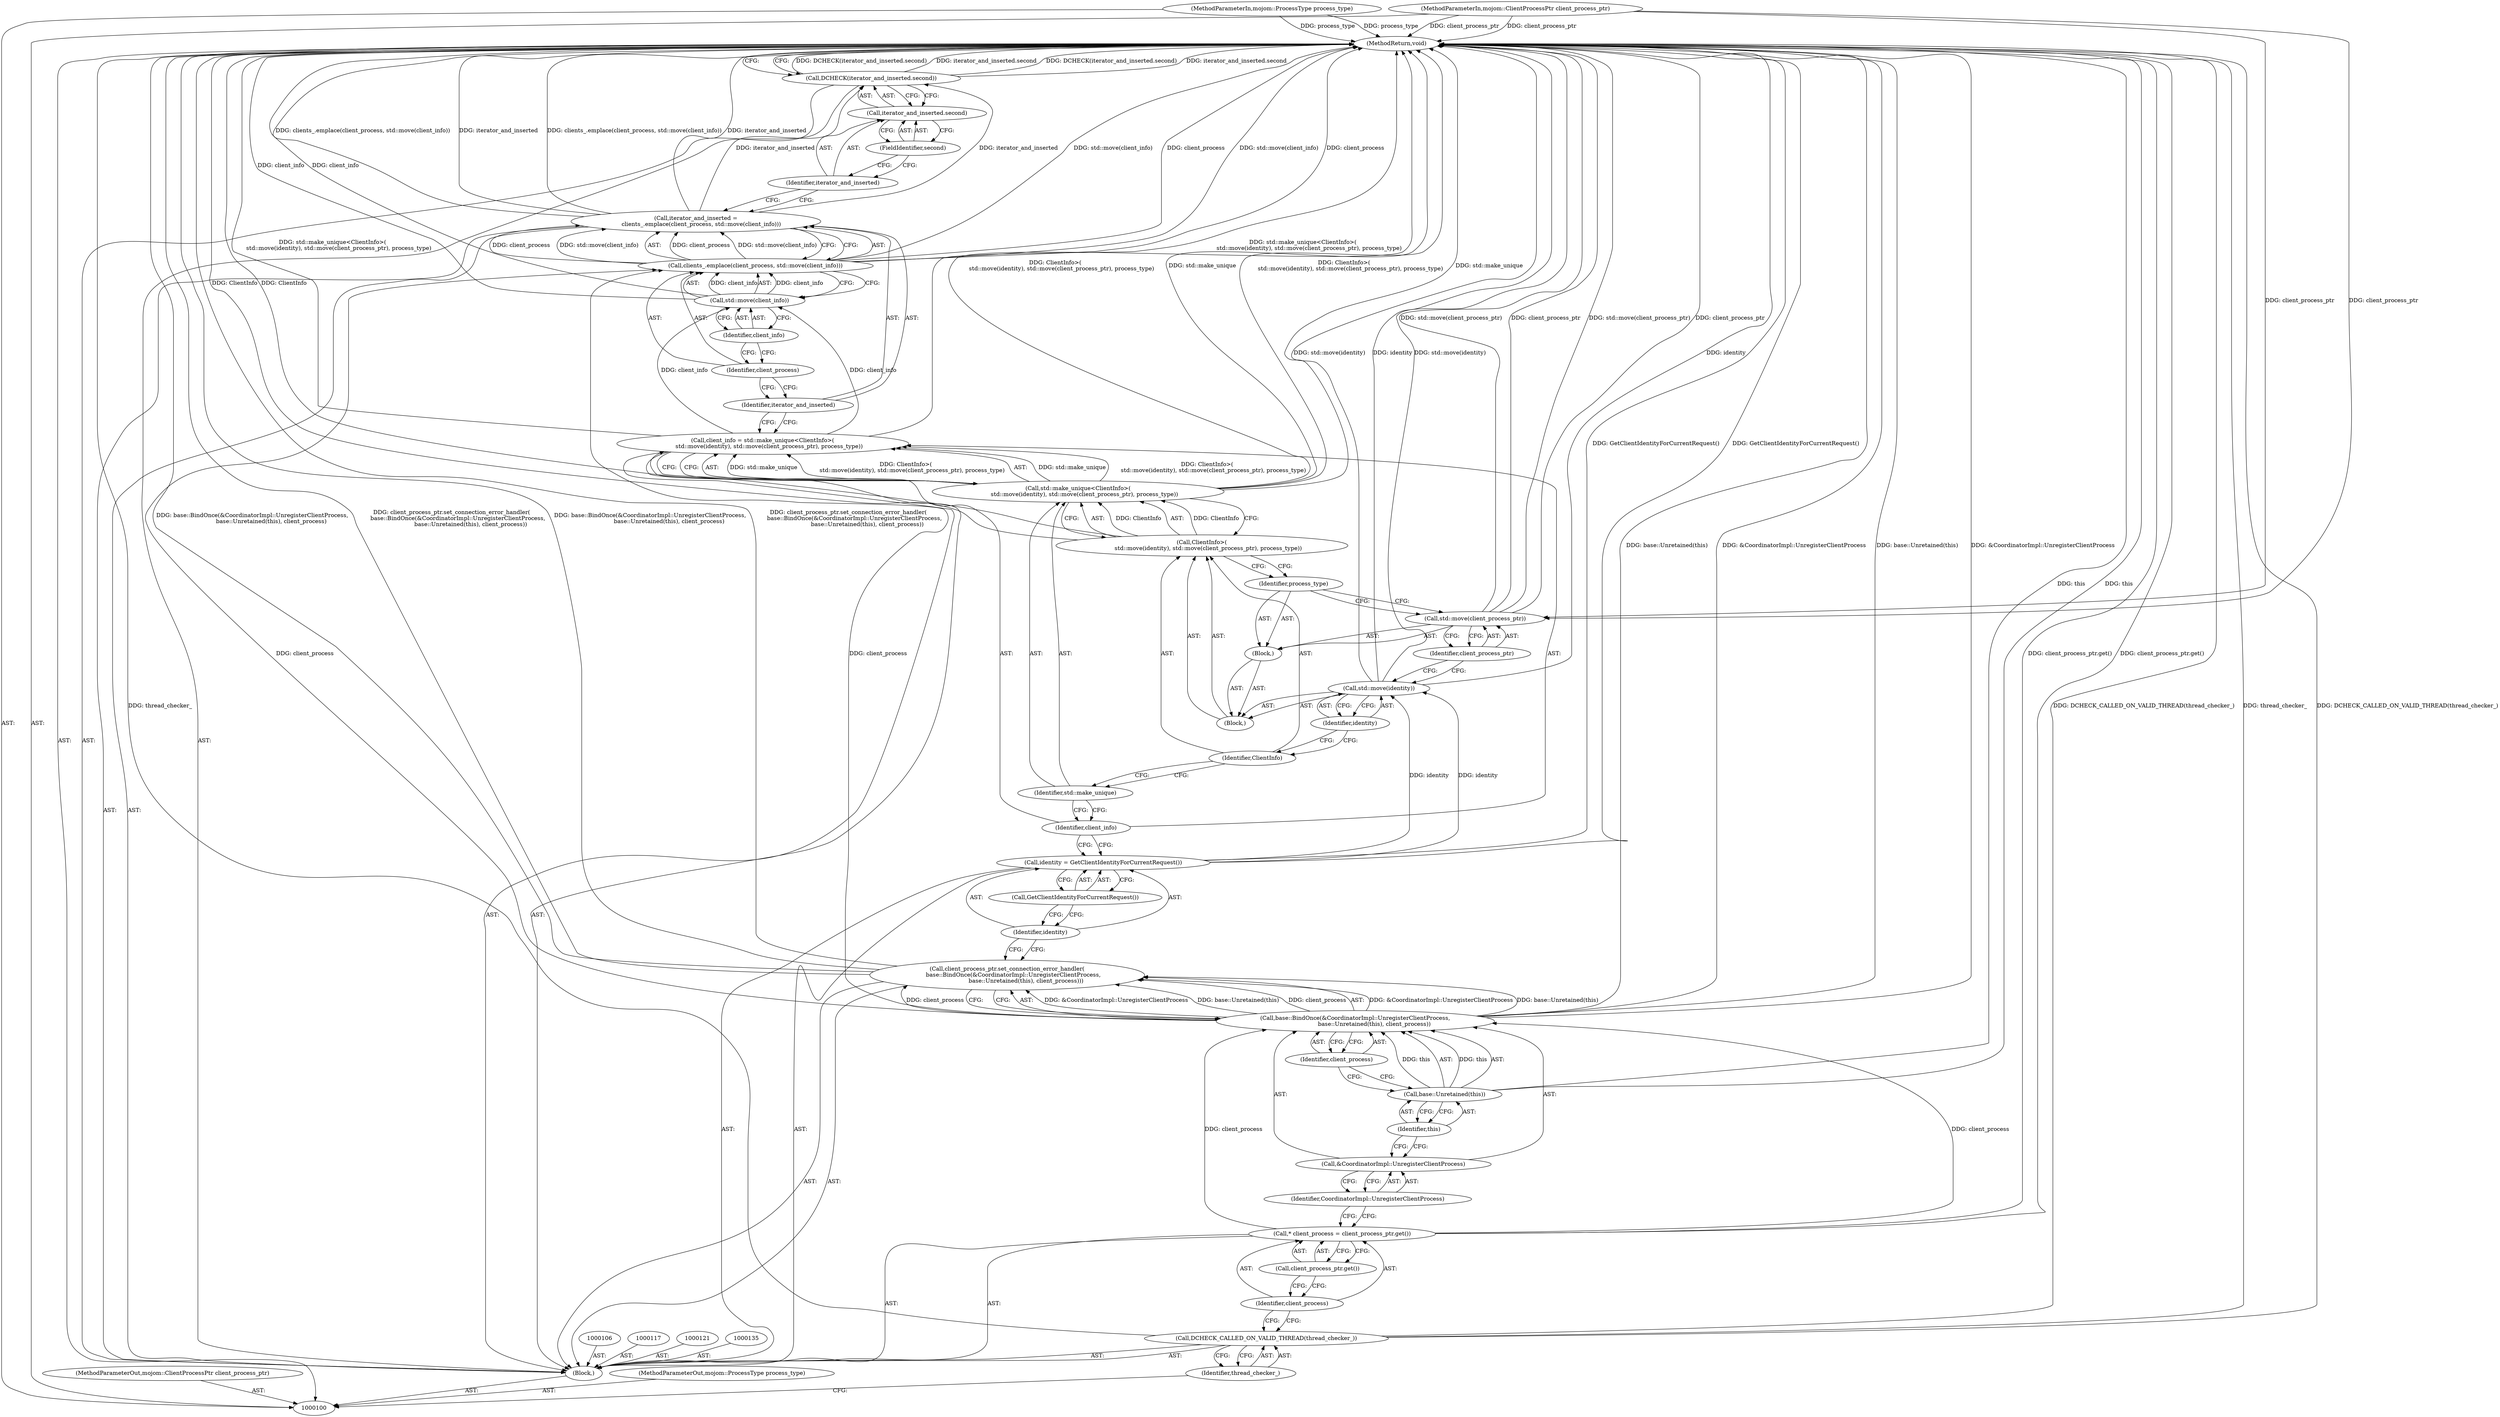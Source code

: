 digraph "1_Chrome_fa76a9f7ef6a028f83f97c181b150ecfd2b13be1_3" {
"1000146" [label="(MethodReturn,void)"];
"1000124" [label="(Call,std::make_unique<ClientInfo>(\n       std::move(identity), std::move(client_process_ptr), process_type))"];
"1000125" [label="(Identifier,std::make_unique)"];
"1000126" [label="(Call,ClientInfo>(\n       std::move(identity), std::move(client_process_ptr), process_type))"];
"1000127" [label="(Identifier,ClientInfo)"];
"1000122" [label="(Call,client_info = std::make_unique<ClientInfo>(\n       std::move(identity), std::move(client_process_ptr), process_type))"];
"1000123" [label="(Identifier,client_info)"];
"1000130" [label="(Identifier,identity)"];
"1000131" [label="(Block,)"];
"1000132" [label="(Call,std::move(client_process_ptr))"];
"1000133" [label="(Identifier,client_process_ptr)"];
"1000134" [label="(Identifier,process_type)"];
"1000128" [label="(Block,)"];
"1000129" [label="(Call,std::move(identity))"];
"1000136" [label="(Call,iterator_and_inserted =\n      clients_.emplace(client_process, std::move(client_info)))"];
"1000137" [label="(Identifier,iterator_and_inserted)"];
"1000139" [label="(Identifier,client_process)"];
"1000140" [label="(Call,std::move(client_info))"];
"1000141" [label="(Identifier,client_info)"];
"1000138" [label="(Call,clients_.emplace(client_process, std::move(client_info)))"];
"1000142" [label="(Call,DCHECK(iterator_and_inserted.second))"];
"1000145" [label="(FieldIdentifier,second)"];
"1000143" [label="(Call,iterator_and_inserted.second)"];
"1000144" [label="(Identifier,iterator_and_inserted)"];
"1000101" [label="(MethodParameterIn,mojom::ClientProcessPtr client_process_ptr)"];
"1000215" [label="(MethodParameterOut,mojom::ClientProcessPtr client_process_ptr)"];
"1000103" [label="(Block,)"];
"1000102" [label="(MethodParameterIn,mojom::ProcessType process_type)"];
"1000216" [label="(MethodParameterOut,mojom::ProcessType process_type)"];
"1000104" [label="(Call,DCHECK_CALLED_ON_VALID_THREAD(thread_checker_))"];
"1000105" [label="(Identifier,thread_checker_)"];
"1000107" [label="(Call,* client_process = client_process_ptr.get())"];
"1000108" [label="(Identifier,client_process)"];
"1000109" [label="(Call,client_process_ptr.get())"];
"1000110" [label="(Call,client_process_ptr.set_connection_error_handler(\n       base::BindOnce(&CoordinatorImpl::UnregisterClientProcess,\n                     base::Unretained(this), client_process)))"];
"1000112" [label="(Call,&CoordinatorImpl::UnregisterClientProcess)"];
"1000113" [label="(Identifier,CoordinatorImpl::UnregisterClientProcess)"];
"1000111" [label="(Call,base::BindOnce(&CoordinatorImpl::UnregisterClientProcess,\n                     base::Unretained(this), client_process))"];
"1000114" [label="(Call,base::Unretained(this))"];
"1000115" [label="(Identifier,this)"];
"1000116" [label="(Identifier,client_process)"];
"1000120" [label="(Call,GetClientIdentityForCurrentRequest())"];
"1000118" [label="(Call,identity = GetClientIdentityForCurrentRequest())"];
"1000119" [label="(Identifier,identity)"];
"1000146" -> "1000100"  [label="AST: "];
"1000146" -> "1000142"  [label="CFG: "];
"1000142" -> "1000146"  [label="DDG: DCHECK(iterator_and_inserted.second)"];
"1000142" -> "1000146"  [label="DDG: iterator_and_inserted.second"];
"1000124" -> "1000146"  [label="DDG: std::make_unique"];
"1000124" -> "1000146"  [label="DDG: ClientInfo>(\n       std::move(identity), std::move(client_process_ptr), process_type)"];
"1000104" -> "1000146"  [label="DDG: DCHECK_CALLED_ON_VALID_THREAD(thread_checker_)"];
"1000104" -> "1000146"  [label="DDG: thread_checker_"];
"1000111" -> "1000146"  [label="DDG: base::Unretained(this)"];
"1000111" -> "1000146"  [label="DDG: &CoordinatorImpl::UnregisterClientProcess"];
"1000138" -> "1000146"  [label="DDG: std::move(client_info)"];
"1000138" -> "1000146"  [label="DDG: client_process"];
"1000129" -> "1000146"  [label="DDG: std::move(identity)"];
"1000129" -> "1000146"  [label="DDG: identity"];
"1000114" -> "1000146"  [label="DDG: this"];
"1000126" -> "1000146"  [label="DDG: ClientInfo"];
"1000136" -> "1000146"  [label="DDG: clients_.emplace(client_process, std::move(client_info))"];
"1000136" -> "1000146"  [label="DDG: iterator_and_inserted"];
"1000110" -> "1000146"  [label="DDG: base::BindOnce(&CoordinatorImpl::UnregisterClientProcess,\n                     base::Unretained(this), client_process)"];
"1000110" -> "1000146"  [label="DDG: client_process_ptr.set_connection_error_handler(\n       base::BindOnce(&CoordinatorImpl::UnregisterClientProcess,\n                     base::Unretained(this), client_process))"];
"1000122" -> "1000146"  [label="DDG: std::make_unique<ClientInfo>(\n       std::move(identity), std::move(client_process_ptr), process_type)"];
"1000132" -> "1000146"  [label="DDG: std::move(client_process_ptr)"];
"1000132" -> "1000146"  [label="DDG: client_process_ptr"];
"1000140" -> "1000146"  [label="DDG: client_info"];
"1000102" -> "1000146"  [label="DDG: process_type"];
"1000101" -> "1000146"  [label="DDG: client_process_ptr"];
"1000118" -> "1000146"  [label="DDG: GetClientIdentityForCurrentRequest()"];
"1000107" -> "1000146"  [label="DDG: client_process_ptr.get()"];
"1000124" -> "1000122"  [label="AST: "];
"1000124" -> "1000126"  [label="CFG: "];
"1000125" -> "1000124"  [label="AST: "];
"1000126" -> "1000124"  [label="AST: "];
"1000122" -> "1000124"  [label="CFG: "];
"1000124" -> "1000146"  [label="DDG: std::make_unique"];
"1000124" -> "1000146"  [label="DDG: ClientInfo>(\n       std::move(identity), std::move(client_process_ptr), process_type)"];
"1000124" -> "1000122"  [label="DDG: std::make_unique"];
"1000124" -> "1000122"  [label="DDG: ClientInfo>(\n       std::move(identity), std::move(client_process_ptr), process_type)"];
"1000126" -> "1000124"  [label="DDG: ClientInfo"];
"1000125" -> "1000124"  [label="AST: "];
"1000125" -> "1000123"  [label="CFG: "];
"1000127" -> "1000125"  [label="CFG: "];
"1000126" -> "1000124"  [label="AST: "];
"1000126" -> "1000134"  [label="CFG: "];
"1000127" -> "1000126"  [label="AST: "];
"1000128" -> "1000126"  [label="AST: "];
"1000124" -> "1000126"  [label="CFG: "];
"1000126" -> "1000146"  [label="DDG: ClientInfo"];
"1000126" -> "1000124"  [label="DDG: ClientInfo"];
"1000127" -> "1000126"  [label="AST: "];
"1000127" -> "1000125"  [label="CFG: "];
"1000130" -> "1000127"  [label="CFG: "];
"1000122" -> "1000103"  [label="AST: "];
"1000122" -> "1000124"  [label="CFG: "];
"1000123" -> "1000122"  [label="AST: "];
"1000124" -> "1000122"  [label="AST: "];
"1000137" -> "1000122"  [label="CFG: "];
"1000122" -> "1000146"  [label="DDG: std::make_unique<ClientInfo>(\n       std::move(identity), std::move(client_process_ptr), process_type)"];
"1000124" -> "1000122"  [label="DDG: std::make_unique"];
"1000124" -> "1000122"  [label="DDG: ClientInfo>(\n       std::move(identity), std::move(client_process_ptr), process_type)"];
"1000122" -> "1000140"  [label="DDG: client_info"];
"1000123" -> "1000122"  [label="AST: "];
"1000123" -> "1000118"  [label="CFG: "];
"1000125" -> "1000123"  [label="CFG: "];
"1000130" -> "1000129"  [label="AST: "];
"1000130" -> "1000127"  [label="CFG: "];
"1000129" -> "1000130"  [label="CFG: "];
"1000131" -> "1000128"  [label="AST: "];
"1000132" -> "1000131"  [label="AST: "];
"1000134" -> "1000131"  [label="AST: "];
"1000132" -> "1000131"  [label="AST: "];
"1000132" -> "1000133"  [label="CFG: "];
"1000133" -> "1000132"  [label="AST: "];
"1000134" -> "1000132"  [label="CFG: "];
"1000132" -> "1000146"  [label="DDG: std::move(client_process_ptr)"];
"1000132" -> "1000146"  [label="DDG: client_process_ptr"];
"1000101" -> "1000132"  [label="DDG: client_process_ptr"];
"1000133" -> "1000132"  [label="AST: "];
"1000133" -> "1000129"  [label="CFG: "];
"1000132" -> "1000133"  [label="CFG: "];
"1000134" -> "1000131"  [label="AST: "];
"1000134" -> "1000132"  [label="CFG: "];
"1000126" -> "1000134"  [label="CFG: "];
"1000128" -> "1000126"  [label="AST: "];
"1000129" -> "1000128"  [label="AST: "];
"1000131" -> "1000128"  [label="AST: "];
"1000129" -> "1000128"  [label="AST: "];
"1000129" -> "1000130"  [label="CFG: "];
"1000130" -> "1000129"  [label="AST: "];
"1000133" -> "1000129"  [label="CFG: "];
"1000129" -> "1000146"  [label="DDG: std::move(identity)"];
"1000129" -> "1000146"  [label="DDG: identity"];
"1000118" -> "1000129"  [label="DDG: identity"];
"1000136" -> "1000103"  [label="AST: "];
"1000136" -> "1000138"  [label="CFG: "];
"1000137" -> "1000136"  [label="AST: "];
"1000138" -> "1000136"  [label="AST: "];
"1000144" -> "1000136"  [label="CFG: "];
"1000136" -> "1000146"  [label="DDG: clients_.emplace(client_process, std::move(client_info))"];
"1000136" -> "1000146"  [label="DDG: iterator_and_inserted"];
"1000138" -> "1000136"  [label="DDG: client_process"];
"1000138" -> "1000136"  [label="DDG: std::move(client_info)"];
"1000136" -> "1000142"  [label="DDG: iterator_and_inserted"];
"1000137" -> "1000136"  [label="AST: "];
"1000137" -> "1000122"  [label="CFG: "];
"1000139" -> "1000137"  [label="CFG: "];
"1000139" -> "1000138"  [label="AST: "];
"1000139" -> "1000137"  [label="CFG: "];
"1000141" -> "1000139"  [label="CFG: "];
"1000140" -> "1000138"  [label="AST: "];
"1000140" -> "1000141"  [label="CFG: "];
"1000141" -> "1000140"  [label="AST: "];
"1000138" -> "1000140"  [label="CFG: "];
"1000140" -> "1000146"  [label="DDG: client_info"];
"1000140" -> "1000138"  [label="DDG: client_info"];
"1000122" -> "1000140"  [label="DDG: client_info"];
"1000141" -> "1000140"  [label="AST: "];
"1000141" -> "1000139"  [label="CFG: "];
"1000140" -> "1000141"  [label="CFG: "];
"1000138" -> "1000136"  [label="AST: "];
"1000138" -> "1000140"  [label="CFG: "];
"1000139" -> "1000138"  [label="AST: "];
"1000140" -> "1000138"  [label="AST: "];
"1000136" -> "1000138"  [label="CFG: "];
"1000138" -> "1000146"  [label="DDG: std::move(client_info)"];
"1000138" -> "1000146"  [label="DDG: client_process"];
"1000138" -> "1000136"  [label="DDG: client_process"];
"1000138" -> "1000136"  [label="DDG: std::move(client_info)"];
"1000111" -> "1000138"  [label="DDG: client_process"];
"1000140" -> "1000138"  [label="DDG: client_info"];
"1000142" -> "1000103"  [label="AST: "];
"1000142" -> "1000143"  [label="CFG: "];
"1000143" -> "1000142"  [label="AST: "];
"1000146" -> "1000142"  [label="CFG: "];
"1000142" -> "1000146"  [label="DDG: DCHECK(iterator_and_inserted.second)"];
"1000142" -> "1000146"  [label="DDG: iterator_and_inserted.second"];
"1000136" -> "1000142"  [label="DDG: iterator_and_inserted"];
"1000145" -> "1000143"  [label="AST: "];
"1000145" -> "1000144"  [label="CFG: "];
"1000143" -> "1000145"  [label="CFG: "];
"1000143" -> "1000142"  [label="AST: "];
"1000143" -> "1000145"  [label="CFG: "];
"1000144" -> "1000143"  [label="AST: "];
"1000145" -> "1000143"  [label="AST: "];
"1000142" -> "1000143"  [label="CFG: "];
"1000144" -> "1000143"  [label="AST: "];
"1000144" -> "1000136"  [label="CFG: "];
"1000145" -> "1000144"  [label="CFG: "];
"1000101" -> "1000100"  [label="AST: "];
"1000101" -> "1000146"  [label="DDG: client_process_ptr"];
"1000101" -> "1000132"  [label="DDG: client_process_ptr"];
"1000215" -> "1000100"  [label="AST: "];
"1000103" -> "1000100"  [label="AST: "];
"1000104" -> "1000103"  [label="AST: "];
"1000106" -> "1000103"  [label="AST: "];
"1000107" -> "1000103"  [label="AST: "];
"1000110" -> "1000103"  [label="AST: "];
"1000117" -> "1000103"  [label="AST: "];
"1000118" -> "1000103"  [label="AST: "];
"1000121" -> "1000103"  [label="AST: "];
"1000122" -> "1000103"  [label="AST: "];
"1000135" -> "1000103"  [label="AST: "];
"1000136" -> "1000103"  [label="AST: "];
"1000142" -> "1000103"  [label="AST: "];
"1000102" -> "1000100"  [label="AST: "];
"1000102" -> "1000146"  [label="DDG: process_type"];
"1000216" -> "1000100"  [label="AST: "];
"1000104" -> "1000103"  [label="AST: "];
"1000104" -> "1000105"  [label="CFG: "];
"1000105" -> "1000104"  [label="AST: "];
"1000108" -> "1000104"  [label="CFG: "];
"1000104" -> "1000146"  [label="DDG: DCHECK_CALLED_ON_VALID_THREAD(thread_checker_)"];
"1000104" -> "1000146"  [label="DDG: thread_checker_"];
"1000105" -> "1000104"  [label="AST: "];
"1000105" -> "1000100"  [label="CFG: "];
"1000104" -> "1000105"  [label="CFG: "];
"1000107" -> "1000103"  [label="AST: "];
"1000107" -> "1000109"  [label="CFG: "];
"1000108" -> "1000107"  [label="AST: "];
"1000109" -> "1000107"  [label="AST: "];
"1000113" -> "1000107"  [label="CFG: "];
"1000107" -> "1000146"  [label="DDG: client_process_ptr.get()"];
"1000107" -> "1000111"  [label="DDG: client_process"];
"1000108" -> "1000107"  [label="AST: "];
"1000108" -> "1000104"  [label="CFG: "];
"1000109" -> "1000108"  [label="CFG: "];
"1000109" -> "1000107"  [label="AST: "];
"1000109" -> "1000108"  [label="CFG: "];
"1000107" -> "1000109"  [label="CFG: "];
"1000110" -> "1000103"  [label="AST: "];
"1000110" -> "1000111"  [label="CFG: "];
"1000111" -> "1000110"  [label="AST: "];
"1000119" -> "1000110"  [label="CFG: "];
"1000110" -> "1000146"  [label="DDG: base::BindOnce(&CoordinatorImpl::UnregisterClientProcess,\n                     base::Unretained(this), client_process)"];
"1000110" -> "1000146"  [label="DDG: client_process_ptr.set_connection_error_handler(\n       base::BindOnce(&CoordinatorImpl::UnregisterClientProcess,\n                     base::Unretained(this), client_process))"];
"1000111" -> "1000110"  [label="DDG: &CoordinatorImpl::UnregisterClientProcess"];
"1000111" -> "1000110"  [label="DDG: base::Unretained(this)"];
"1000111" -> "1000110"  [label="DDG: client_process"];
"1000112" -> "1000111"  [label="AST: "];
"1000112" -> "1000113"  [label="CFG: "];
"1000113" -> "1000112"  [label="AST: "];
"1000115" -> "1000112"  [label="CFG: "];
"1000113" -> "1000112"  [label="AST: "];
"1000113" -> "1000107"  [label="CFG: "];
"1000112" -> "1000113"  [label="CFG: "];
"1000111" -> "1000110"  [label="AST: "];
"1000111" -> "1000116"  [label="CFG: "];
"1000112" -> "1000111"  [label="AST: "];
"1000114" -> "1000111"  [label="AST: "];
"1000116" -> "1000111"  [label="AST: "];
"1000110" -> "1000111"  [label="CFG: "];
"1000111" -> "1000146"  [label="DDG: base::Unretained(this)"];
"1000111" -> "1000146"  [label="DDG: &CoordinatorImpl::UnregisterClientProcess"];
"1000111" -> "1000110"  [label="DDG: &CoordinatorImpl::UnregisterClientProcess"];
"1000111" -> "1000110"  [label="DDG: base::Unretained(this)"];
"1000111" -> "1000110"  [label="DDG: client_process"];
"1000114" -> "1000111"  [label="DDG: this"];
"1000107" -> "1000111"  [label="DDG: client_process"];
"1000111" -> "1000138"  [label="DDG: client_process"];
"1000114" -> "1000111"  [label="AST: "];
"1000114" -> "1000115"  [label="CFG: "];
"1000115" -> "1000114"  [label="AST: "];
"1000116" -> "1000114"  [label="CFG: "];
"1000114" -> "1000146"  [label="DDG: this"];
"1000114" -> "1000111"  [label="DDG: this"];
"1000115" -> "1000114"  [label="AST: "];
"1000115" -> "1000112"  [label="CFG: "];
"1000114" -> "1000115"  [label="CFG: "];
"1000116" -> "1000111"  [label="AST: "];
"1000116" -> "1000114"  [label="CFG: "];
"1000111" -> "1000116"  [label="CFG: "];
"1000120" -> "1000118"  [label="AST: "];
"1000120" -> "1000119"  [label="CFG: "];
"1000118" -> "1000120"  [label="CFG: "];
"1000118" -> "1000103"  [label="AST: "];
"1000118" -> "1000120"  [label="CFG: "];
"1000119" -> "1000118"  [label="AST: "];
"1000120" -> "1000118"  [label="AST: "];
"1000123" -> "1000118"  [label="CFG: "];
"1000118" -> "1000146"  [label="DDG: GetClientIdentityForCurrentRequest()"];
"1000118" -> "1000129"  [label="DDG: identity"];
"1000119" -> "1000118"  [label="AST: "];
"1000119" -> "1000110"  [label="CFG: "];
"1000120" -> "1000119"  [label="CFG: "];
}
